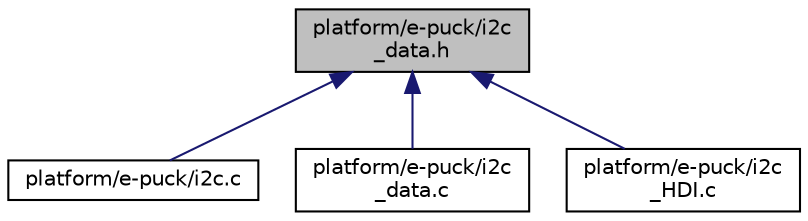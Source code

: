 digraph "platform/e-puck/i2c_data.h"
{
  edge [fontname="Helvetica",fontsize="10",labelfontname="Helvetica",labelfontsize="10"];
  node [fontname="Helvetica",fontsize="10",shape=record];
  Node1 [label="platform/e-puck/i2c\l_data.h",height=0.2,width=0.4,color="black", fillcolor="grey75", style="filled", fontcolor="black"];
  Node1 -> Node2 [dir="back",color="midnightblue",fontsize="10",style="solid",fontname="Helvetica"];
  Node2 [label="platform/e-puck/i2c.c",height=0.2,width=0.4,color="black", fillcolor="white", style="filled",URL="$d9/dcb/i2c_8c.html",tooltip="defines functions to read and write on the I2C interface. "];
  Node1 -> Node3 [dir="back",color="midnightblue",fontsize="10",style="solid",fontname="Helvetica"];
  Node3 [label="platform/e-puck/i2c\l_data.c",height=0.2,width=0.4,color="black", fillcolor="white", style="filled",URL="$df/dd6/i2c__data_8c.html",tooltip="defines functions to manage the I2C queue. "];
  Node1 -> Node4 [dir="back",color="midnightblue",fontsize="10",style="solid",fontname="Helvetica"];
  Node4 [label="platform/e-puck/i2c\l_HDI.c",height=0.2,width=0.4,color="black", fillcolor="white", style="filled",URL="$d9/df1/i2c__HDI_8c.html",tooltip="Hardware dependent implementations to read and write on the I2C interface. "];
}

